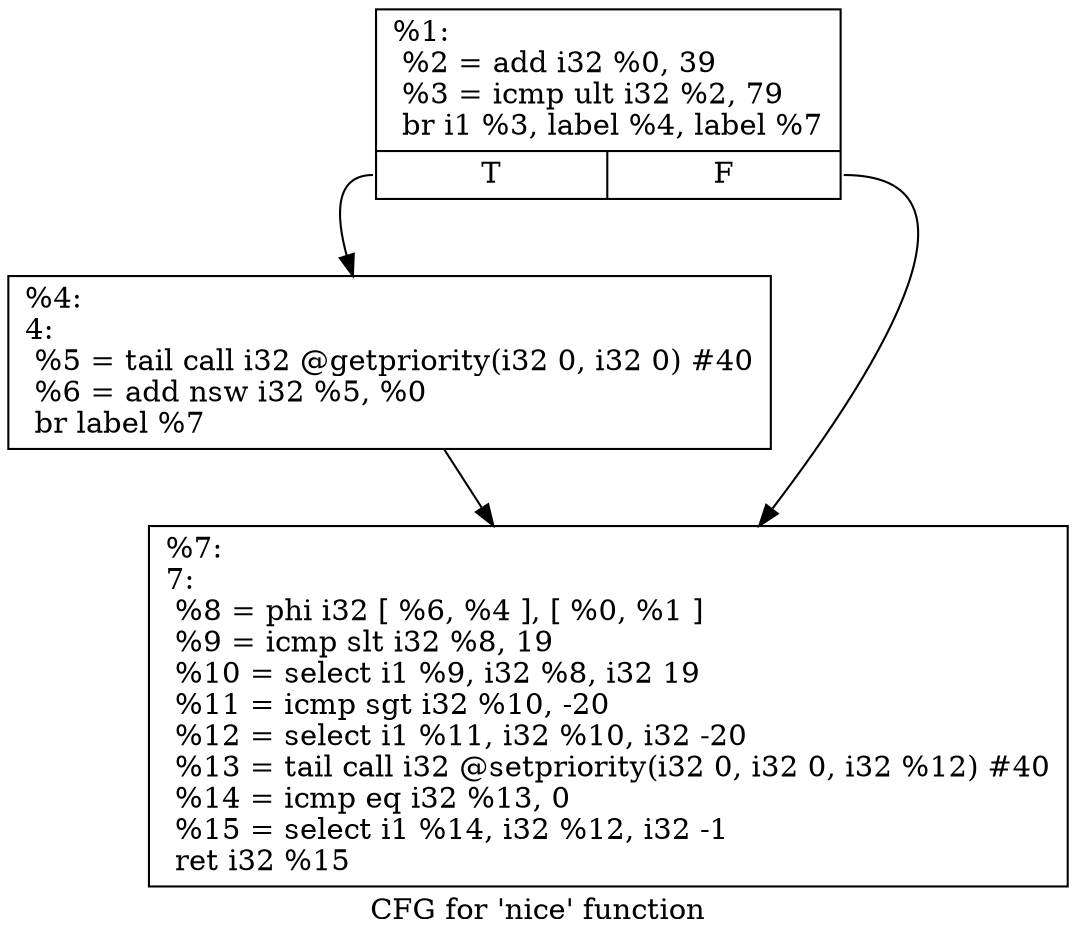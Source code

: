 digraph "CFG for 'nice' function" {
	label="CFG for 'nice' function";

	Node0x1b4d300 [shape=record,label="{%1:\l  %2 = add i32 %0, 39\l  %3 = icmp ult i32 %2, 79\l  br i1 %3, label %4, label %7\l|{<s0>T|<s1>F}}"];
	Node0x1b4d300:s0 -> Node0x1b4d350;
	Node0x1b4d300:s1 -> Node0x1b4d7a0;
	Node0x1b4d350 [shape=record,label="{%4:\l4:                                                \l  %5 = tail call i32 @getpriority(i32 0, i32 0) #40\l  %6 = add nsw i32 %5, %0\l  br label %7\l}"];
	Node0x1b4d350 -> Node0x1b4d7a0;
	Node0x1b4d7a0 [shape=record,label="{%7:\l7:                                                \l  %8 = phi i32 [ %6, %4 ], [ %0, %1 ]\l  %9 = icmp slt i32 %8, 19\l  %10 = select i1 %9, i32 %8, i32 19\l  %11 = icmp sgt i32 %10, -20\l  %12 = select i1 %11, i32 %10, i32 -20\l  %13 = tail call i32 @setpriority(i32 0, i32 0, i32 %12) #40\l  %14 = icmp eq i32 %13, 0\l  %15 = select i1 %14, i32 %12, i32 -1\l  ret i32 %15\l}"];
}
